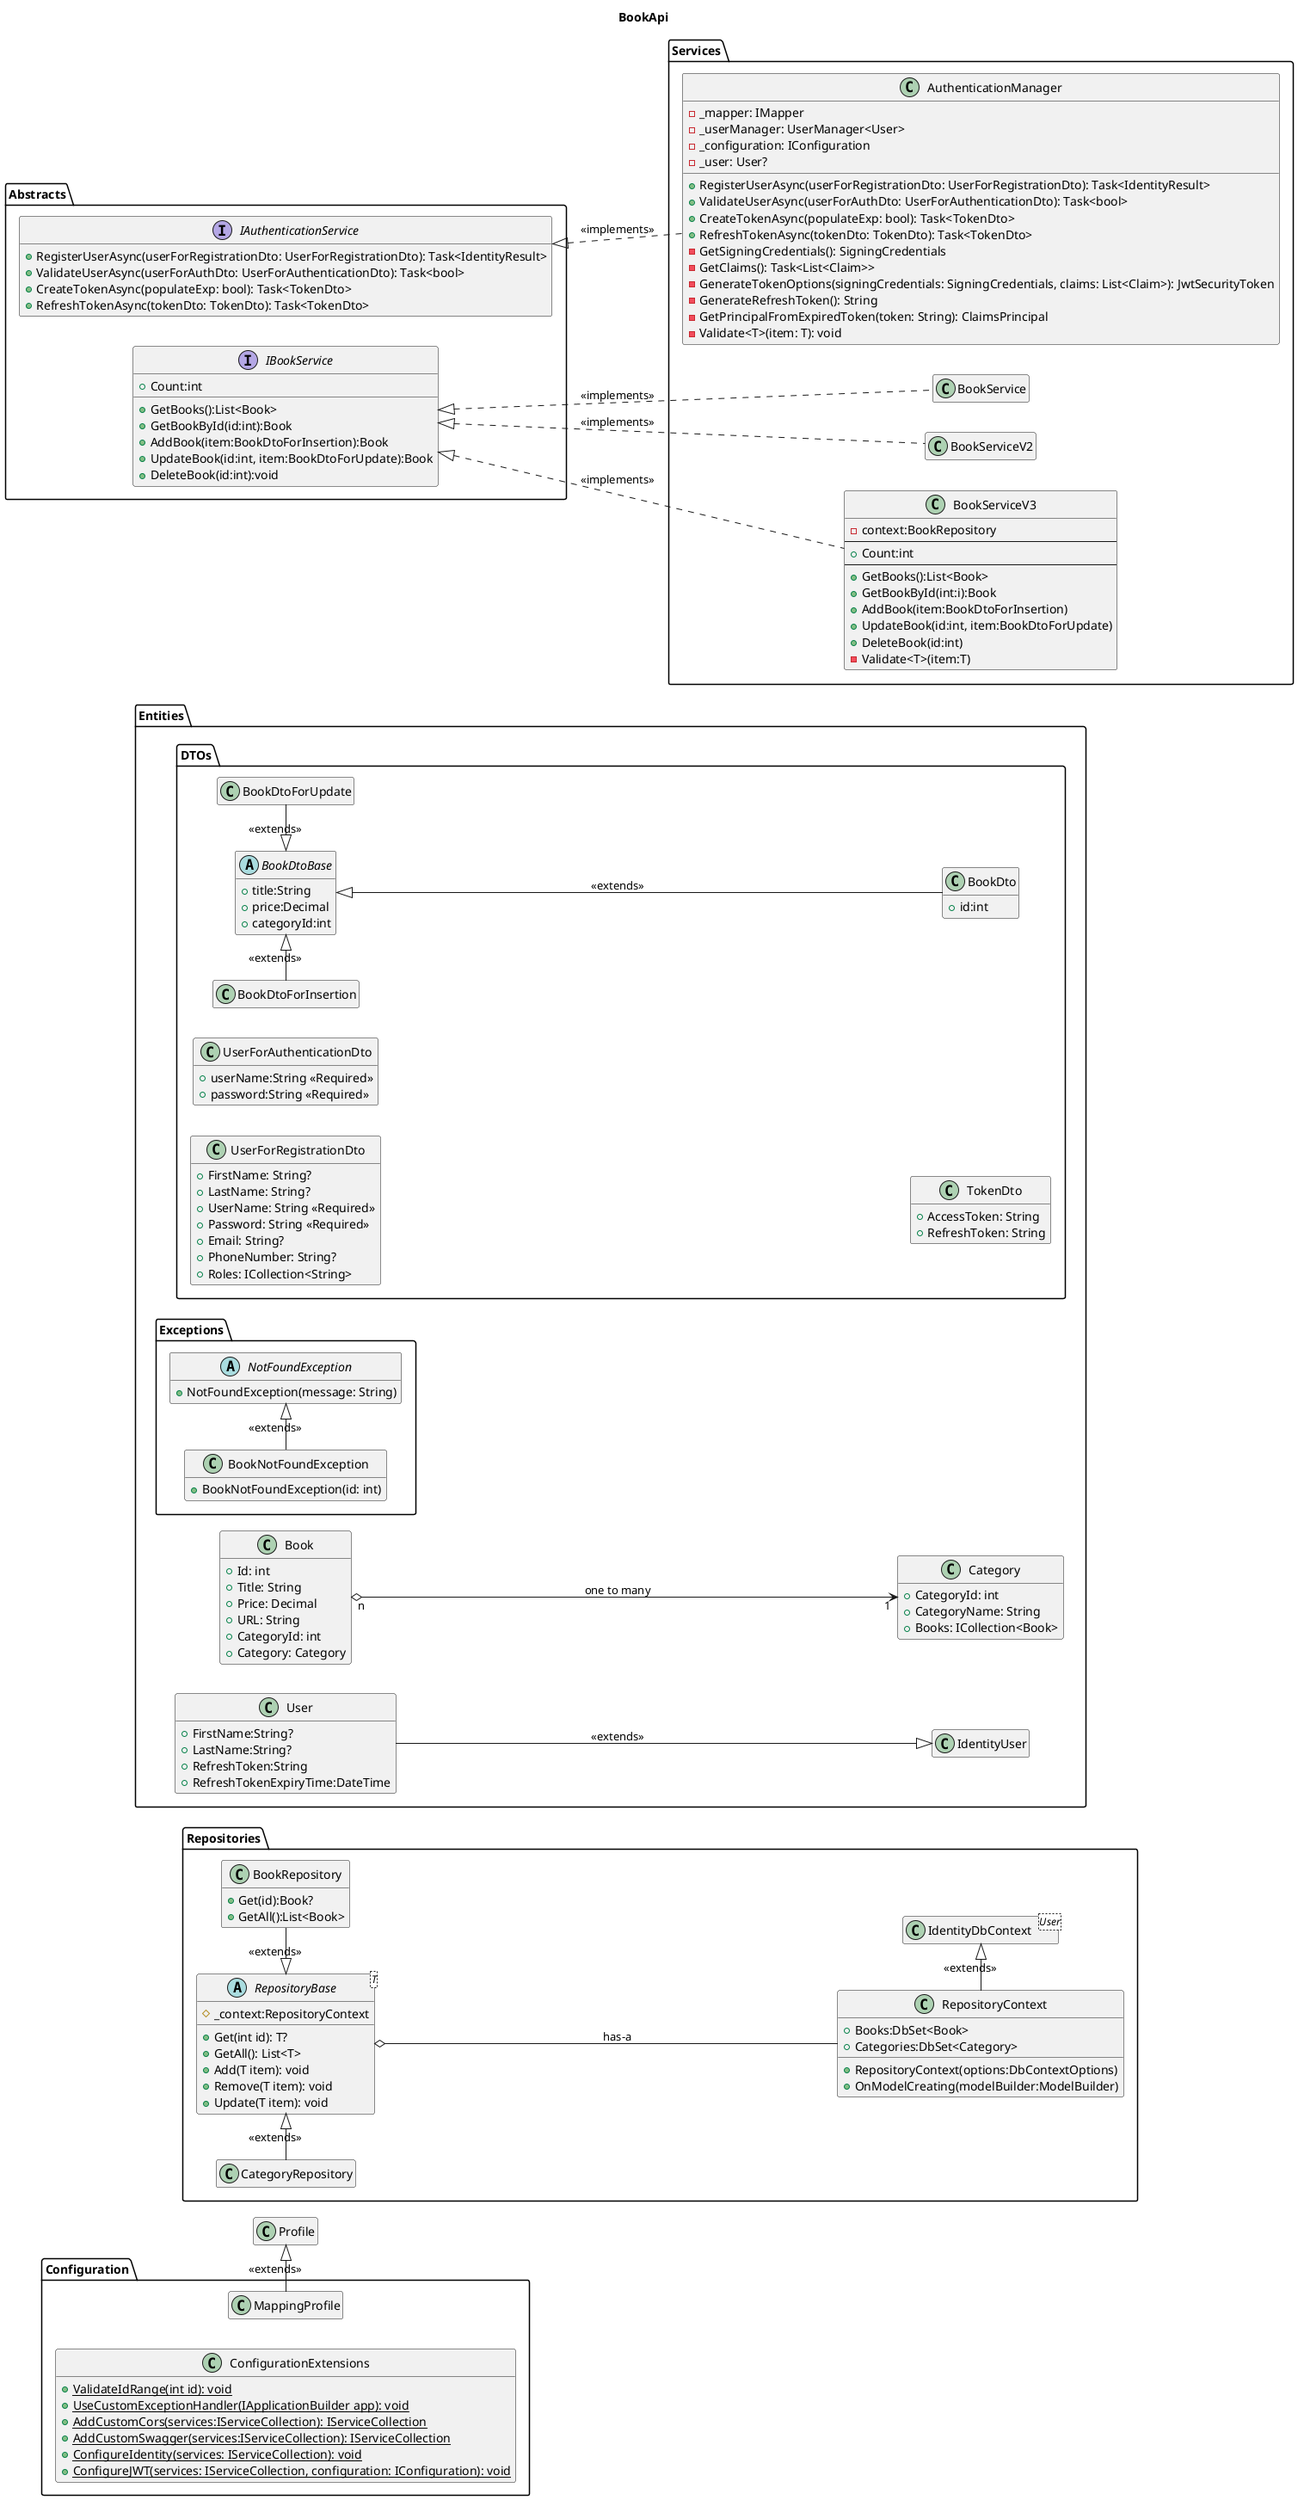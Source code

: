 @startuml
title BookApi

left to right direction

package Entities {
    class Book {
        +Id: int
        +Title: String
        +Price: Decimal
        +URL: String
        +CategoryId: int
        +Category: Category
    }

    class Category {
        +CategoryId: int
        +CategoryName: String
        +Books: ICollection<Book>
    }

    class User {
        +FirstName:String?
        +LastName:String?
        +RefreshToken:String
        +RefreshTokenExpiryTime:DateTime
    }



    User --|> IdentityUser : "<<extends>>"

    ' Category "1" --> "0..*" Book : "Books"
    Book "n" o-down-> "1" Category : "one to many"
}

package Entities.DTOs
{

    abstract class BookDtoBase
    {
        +title:String
        +price:Decimal
        +categoryId:int
    }

    class BookDto
    {
        +id:int
    }
    class BookDtoForInsertion
    {

    }
    class BookDtoForUpdate
    {

    }

    class UserForRegistrationDto {
        + FirstName: String?
        + LastName: String?
        + UserName: String <<Required>>
        + Password: String <<Required>>
        + Email: String?
        + PhoneNumber: String?
        + Roles: ICollection<String>
    }
    class UserForAuthenticationDto {
        +userName:String <<Required>>
        +password:String <<Required>>
    }

    class TokenDto {
        + AccessToken: String
        + RefreshToken: String
    }
}

package Entities.Exceptions
{
    abstract class NotFoundException {
        +NotFoundException(message: String)
    }

    class BookNotFoundException {
        +BookNotFoundException(id: int)
    }
}


package Repositories
{
    class IdentityDbContext<User>
    {

    }
    class RepositoryContext   {
        +Books:DbSet<Book>
        +Categories:DbSet<Category>
        +RepositoryContext(options:DbContextOptions)
        +OnModelCreating(modelBuilder:ModelBuilder)
    }

    abstract class RepositoryBase<T> {
        # _context:RepositoryContext
        + Get(int id): T?
        + GetAll(): List<T>
        + Add(T item): void
        + Remove(T item): void
        + Update(T item): void
    }
    class BookRepository {
        +Get(id):Book?
        +GetAll():List<Book>
    }
    class CategoryRepository {

    }




}

package Services
{
    class AuthenticationManager {
        - _mapper: IMapper
        - _userManager: UserManager<User>
        - _configuration: IConfiguration
        - _user: User?

        + RegisterUserAsync(userForRegistrationDto: UserForRegistrationDto): Task<IdentityResult>
        + ValidateUserAsync(userForAuthDto: UserForAuthenticationDto): Task<bool>
        + CreateTokenAsync(populateExp: bool): Task<TokenDto>
        + RefreshTokenAsync(tokenDto: TokenDto): Task<TokenDto>
        - GetSigningCredentials(): SigningCredentials
        - GetClaims(): Task<List<Claim>>
        - GenerateTokenOptions(signingCredentials: SigningCredentials, claims: List<Claim>): JwtSecurityToken
        - GenerateRefreshToken(): String
        - GetPrincipalFromExpiredToken(token: String): ClaimsPrincipal
        - Validate<T>(item: T): void
    }

    class BookService
    {

    }
    class BookServiceV2
    {


    }
    class BookServiceV3
    {
        -context:BookRepository
        --
        +Count:int
        --
        +GetBooks():List<Book>
        +GetBookById(int:i):Book
        +AddBook(item:BookDtoForInsertion)
        +UpdateBook(id:int, item:BookDtoForUpdate)
        +DeleteBook(id:int)
        -Validate<T>(item:T)
    }




}


package Abstracts
{
    interface IBookService
    {
        +Count:int
        +GetBooks():List<Book>
        +GetBookById(id:int):Book
        +AddBook(item:BookDtoForInsertion):Book
        +UpdateBook(id:int, item:BookDtoForUpdate):Book
        +DeleteBook(id:int):void
    }

    interface IAuthenticationService {
        + RegisterUserAsync(userForRegistrationDto: UserForRegistrationDto): Task<IdentityResult>
        + ValidateUserAsync(userForAuthDto: UserForAuthenticationDto): Task<bool>
        + CreateTokenAsync(populateExp: bool): Task<TokenDto>
        + RefreshTokenAsync(tokenDto: TokenDto): Task<TokenDto>
    }
}

package Configuration {
    class MappingProfile {

    }
    class ConfigurationExtensions {
        {static} +ValidateIdRange(int id): void
        {static} +UseCustomExceptionHandler(IApplicationBuilder app): void
        {static} +AddCustomCors(services:IServiceCollection): IServiceCollection
        {static} +AddCustomSwagger(services:IServiceCollection): IServiceCollection
        {static} +ConfigureIdentity(services: IServiceCollection): void
        {static} +ConfigureJWT(services: IServiceCollection, configuration: IConfiguration): void
    }
}

MappingProfile -right-|> Profile : "<<extends>>"

BookService .up.|> IBookService : "<<implements>>"
BookServiceV2 .up.|> IBookService : "<<implements>>"
BookServiceV3 .up.|> IBookService : "<<implements>>"


BookRepository -l-|> RepositoryBase  : "<<extends>>"
CategoryRepository -r-|> RepositoryBase  : "<<extends>>"
RepositoryBase o-d- RepositoryContext : "has-a"
RepositoryContext -r-|> IdentityDbContext : "<<extends>>"

BookNotFoundException -right-|> NotFoundException : "<<extends>>"



BookDto -up-|> BookDtoBase : "<<extends>>"
BookDtoForUpdate -left-|> BookDtoBase : "<<extends>>"
BookDtoForInsertion -right-|> BookDtoBase : "<<extends>>"

AuthenticationManager .right.|> IAuthenticationService : "<<implements>>"

hide empty members